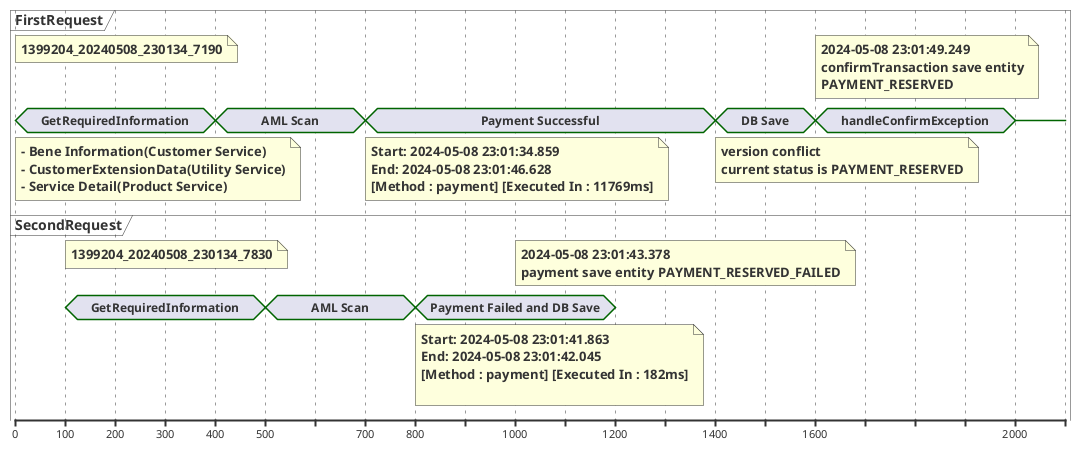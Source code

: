 @startuml

concise "FirstRequest" as T1
concise "SecondRequest" as T2

@0
note top of T1
1399204_20240508_230134_7190
end note
T1 is "GetRequiredInformation"
note bottom of T1
- Bene Information(Customer Service)
- CustomerExtensionData(Utility Service)
- Service Detail(Product Service)
end note

@100
T2 is "GetRequiredInformation"
note top of T2
1399204_20240508_230134_7830
end note

@200

@300

@400
T1 is "AML Scan"
@500
T2 is "AML Scan"

@700
T1 is "Payment Successful"
note bottom of T1
Start: 2024-05-08 23:01:34.859
End: 2024-05-08 23:01:46.628
[Method : payment] [Executed In : 11769ms]
end note
@800
T2 is "Payment Failed and DB Save"
note bottom of T2
Start: 2024-05-08 23:01:41.863
End: 2024-05-08 23:01:42.045
[Method : payment] [Executed In : 182ms]

end note


@1000
note top of T2
2024-05-08 23:01:43.378
payment save entity PAYMENT_RESERVED_FAILED
end note

@1200
T2 is {hidden}

@1400
T1 is "DB Save"
note bottom of T1
version conflict
current status is PAYMENT_RESERVED
end note

@1600
T1 is "handleConfirmException"
note top of T1
2024-05-08 23:01:49.249
confirmTransaction save entity
PAYMENT_RESERVED
end note

@2000
T1 is {-}
@enduml